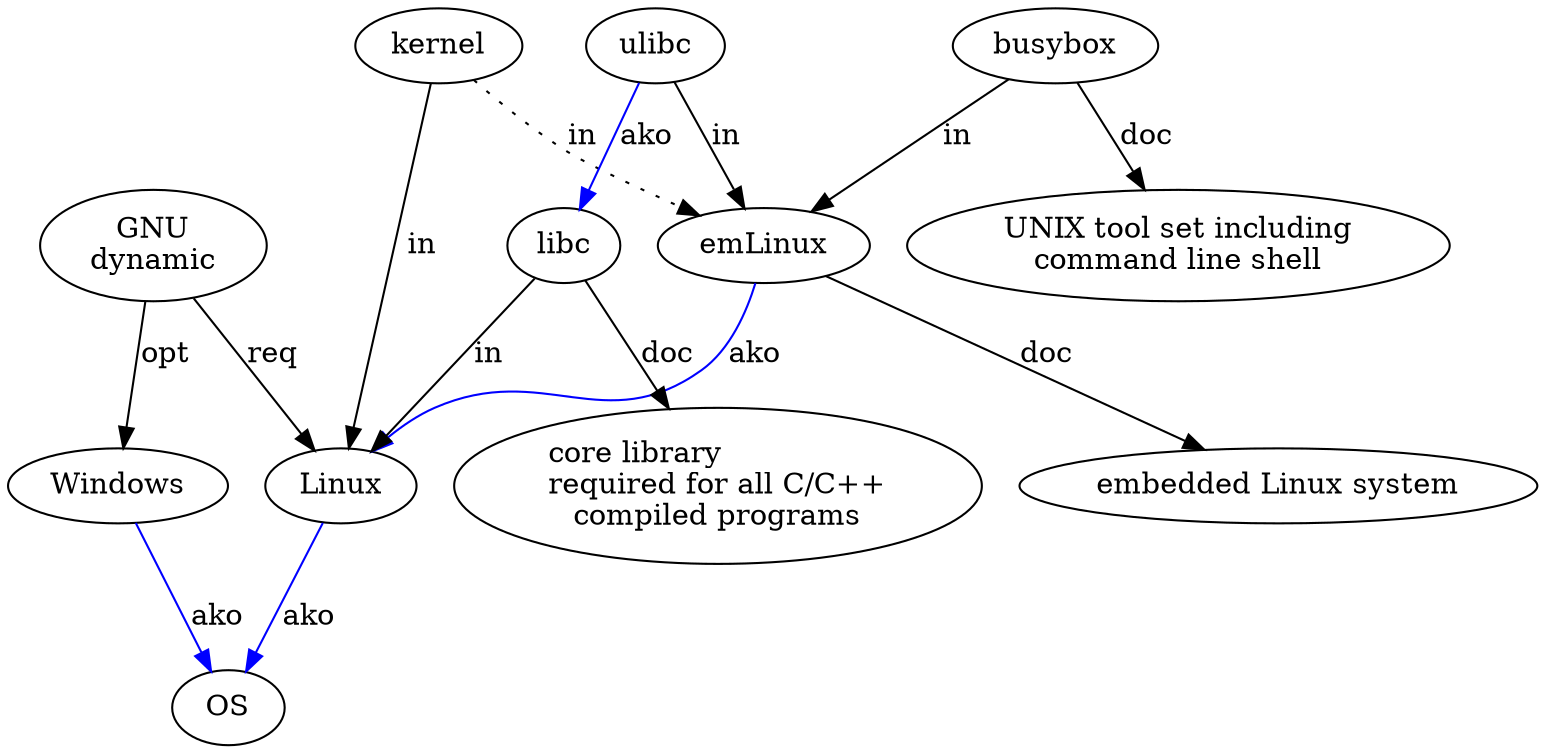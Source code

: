 digraph {
    Linux -> OS [label=ako,color=blue];
    emLinux -> Linux [label=ako,color=blue];
    emLinux -> "embedded Linux system" [label=doc];
    dynamic [label="GNU\ndynamic"];
    dynamic -> Linux [label=req];
    kernel -> Linux [label=in];
    libc -> Linux [label=in];
    busybox -> emLinux [label=in];
    ulibc -> libc [label=ako,color=blue];
    ulibc -> emLinux [label=in];
    libc -> "core library\lrequired for all C/C++\lcompiled programs" [label=doc];
    kernel -> emLinux [label=in,style=dotted];
    busybox -> "UNIX tool set including\lcommand line shell" [label=doc];
    
    Windows -> OS [label=ako,color=blue];
    dynamic -> Windows [label=opt];
}